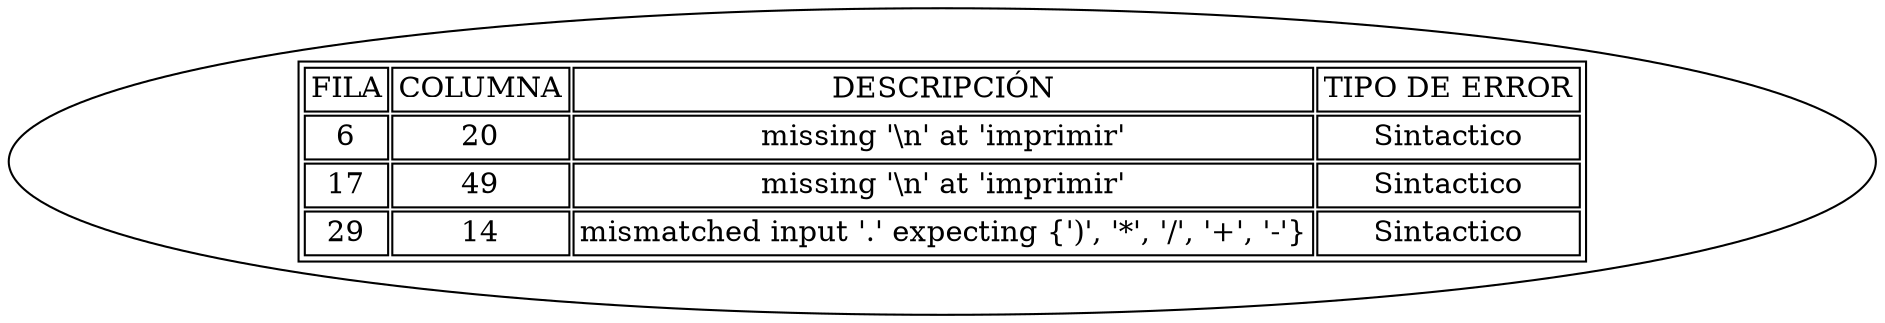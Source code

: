 digraph E { tabla [label=<<TABLE><TR><TD>FILA</TD><TD>COLUMNA</TD><TD>DESCRIPCIÓN</TD><TD>TIPO DE ERROR</TD></TR><TR><TD>6</TD><TD>20</TD><TD>missing '\n' at 'imprimir'</TD><TD>Sintactico</TD></TR><TR><TD>17</TD><TD>49</TD><TD>missing '\n' at 'imprimir'</TD><TD>Sintactico</TD></TR><TR><TD>29</TD><TD>14</TD><TD>mismatched input '.' expecting {')', '*', '/', '+', '-'}</TD><TD>Sintactico</TD></TR></TABLE>>]; }